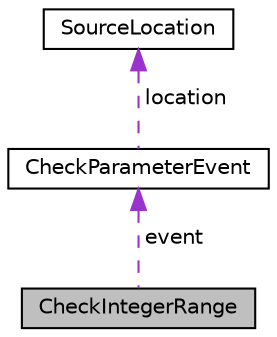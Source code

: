 digraph "CheckIntegerRange"
{
 // LATEX_PDF_SIZE
  edge [fontname="Helvetica",fontsize="10",labelfontname="Helvetica",labelfontsize="10"];
  node [fontname="Helvetica",fontsize="10",shape=record];
  Node1 [label="CheckIntegerRange",height=0.2,width=0.4,color="black", fillcolor="grey75", style="filled", fontcolor="black",tooltip=" "];
  Node2 -> Node1 [dir="back",color="darkorchid3",fontsize="10",style="dashed",label=" event" ,fontname="Helvetica"];
  Node2 [label="CheckParameterEvent",height=0.2,width=0.4,color="black", fillcolor="white", style="filled",URL="$struct_check_parameter_event.html",tooltip=" "];
  Node3 -> Node2 [dir="back",color="darkorchid3",fontsize="10",style="dashed",label=" location" ,fontname="Helvetica"];
  Node3 [label="SourceLocation",height=0.2,width=0.4,color="black", fillcolor="white", style="filled",URL="$struct_source_location.html",tooltip=" "];
}
